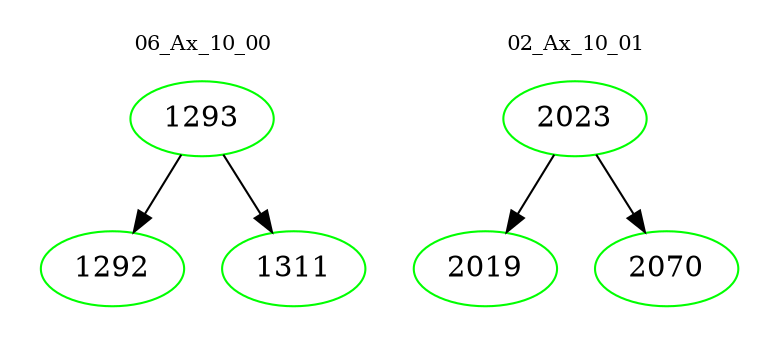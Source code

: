 digraph{
subgraph cluster_0 {
color = white
label = "06_Ax_10_00";
fontsize=10;
T0_1293 [label="1293", color="green"]
T0_1293 -> T0_1292 [color="black"]
T0_1292 [label="1292", color="green"]
T0_1293 -> T0_1311 [color="black"]
T0_1311 [label="1311", color="green"]
}
subgraph cluster_1 {
color = white
label = "02_Ax_10_01";
fontsize=10;
T1_2023 [label="2023", color="green"]
T1_2023 -> T1_2019 [color="black"]
T1_2019 [label="2019", color="green"]
T1_2023 -> T1_2070 [color="black"]
T1_2070 [label="2070", color="green"]
}
}
